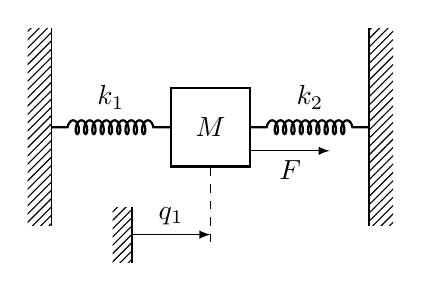 \begin{tikzpicture}[mass/.style={draw,thick},
        spring/.style={thick,decorate,decoration={coil,pre length=0.2cm,post
                        length=0.2cm,segment length=3}},
        ground/.style={fill,pattern=north east lines,draw=none,minimum
                width=0.75cm,minimum height=0.3cm},
        dampic/.pic={\fill[white] (-0.1,-0.3) rectangle (0.3,0.3);
                \draw (-0.3,0.3) -| (0.3,-0.3) -- (-0.3,-0.3);
                \draw[line width=1mm] (-0.1,-0.3) -- (-0.1,0.3);}]

    \node[mass,minimum width=1cm,minimum height=1cm] (m1) {$M$};
    \node[left=1.5cm of m1,ground,minimum width=3mm,minimum height=2.5cm] (g1){};
    \node[right=1.5cm of m1,ground,minimum width=3mm,minimum height=2.5cm] (g2){};
    \draw (g1.north east) -- (g1.south east);
    \draw (g2.north west) -- (g2.south west);

    \draw[spring] ([yshift=0mm]g1.east) coordinate(aux)-- (m1.west|-aux) node[midway,above=1mm]{$k_1$};
    \draw[spring] ([yshift=0mm]m1.east) coordinate(aux)-- (g2.west|-aux) node[midway,above=1mm]{$k_2$};
    \draw[-latex] ($(m1.east)+(0,-0.3)$) -- node[pos=0.5,below]{$F$} ($(m1.east)+(1,-0.3)$);

    \foreach \X in {1}
        {\draw[thin,dashed] (m\X.south) -- ++ (0,-1) coordinate[pos=0.85](aux'\X);
            \draw[latex-] (aux'\X) -- ++ (-1,0) node[midway,above]{$q_\X$}
            node[left,ground,minimum height=7mm,minimum width=1mm] (g'\X){};
            \draw[thick] (g'\X.north east) -- (g'\X.south east);
        }
\end{tikzpicture}